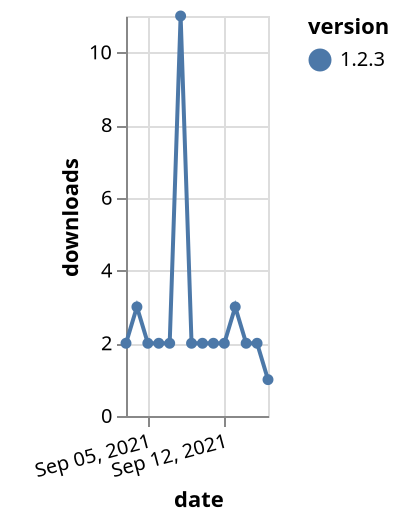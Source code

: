 {"$schema": "https://vega.github.io/schema/vega-lite/v5.json", "description": "A simple bar chart with embedded data.", "data": {"values": [{"date": "2021-09-03", "total": 22216, "delta": 2, "version": "1.2.3"}, {"date": "2021-09-04", "total": 22219, "delta": 3, "version": "1.2.3"}, {"date": "2021-09-05", "total": 22221, "delta": 2, "version": "1.2.3"}, {"date": "2021-09-06", "total": 22223, "delta": 2, "version": "1.2.3"}, {"date": "2021-09-07", "total": 22225, "delta": 2, "version": "1.2.3"}, {"date": "2021-09-08", "total": 22236, "delta": 11, "version": "1.2.3"}, {"date": "2021-09-09", "total": 22238, "delta": 2, "version": "1.2.3"}, {"date": "2021-09-10", "total": 22240, "delta": 2, "version": "1.2.3"}, {"date": "2021-09-11", "total": 22242, "delta": 2, "version": "1.2.3"}, {"date": "2021-09-12", "total": 22244, "delta": 2, "version": "1.2.3"}, {"date": "2021-09-13", "total": 22247, "delta": 3, "version": "1.2.3"}, {"date": "2021-09-14", "total": 22249, "delta": 2, "version": "1.2.3"}, {"date": "2021-09-15", "total": 22251, "delta": 2, "version": "1.2.3"}, {"date": "2021-09-16", "total": 22252, "delta": 1, "version": "1.2.3"}]}, "width": "container", "mark": {"type": "line", "point": {"filled": true}}, "encoding": {"x": {"field": "date", "type": "temporal", "timeUnit": "yearmonthdate", "title": "date", "axis": {"labelAngle": -15}}, "y": {"field": "delta", "type": "quantitative", "title": "downloads"}, "color": {"field": "version", "type": "nominal"}, "tooltip": {"field": "delta"}}}